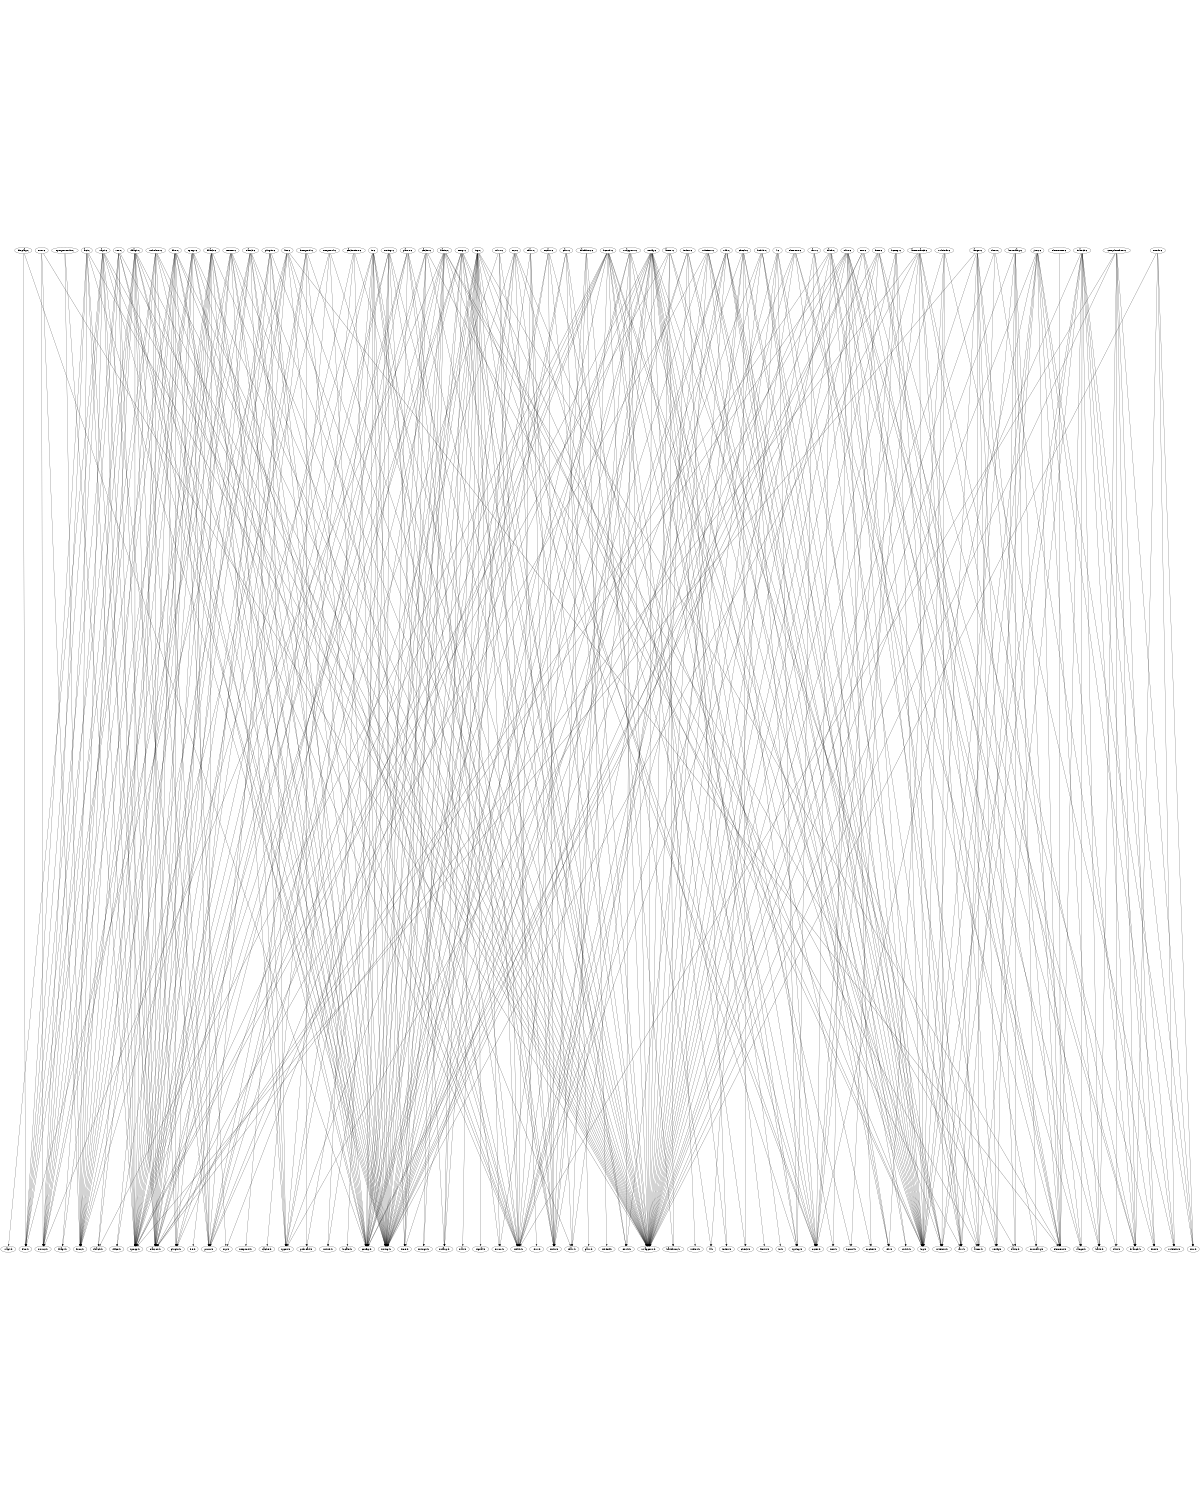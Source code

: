 digraph "source tree" {
    overlap=scale;
    size="8,10";
    ratio="fill";
    fontsize="16";
    fontname="Helvetica";
	clusterrank="local";
	"wrappers.c" -> "syslog.h"
	"spocp.c" -> "wrappers.h"
	"rm.c" -> "struct.h"
	"resset.c" -> "spocp.h"
	"oct.c" -> "config.h"
	"log.c" -> "log.h"
	"hashfunc.c" -> "hashfunc.h"
	"atommatch.c" -> "verify.h"
	"dbapi.c" -> "db0.h"
	"db0.c" -> "db0.h"
	"varr.c" -> "syslog.h"
	"sum.c" -> "struct.h"
	"slist.c" -> "string.h"
	"hash.c" -> "octet.h"
	"rm.c" -> "string.h"
	"octarr.c" -> "string.h"
	"varr.c" -> "wrappers.h"
	"rdwr.c" -> "wrappers.h"
	"parse.c" -> "proto.h"
	"atom.c" -> "atom.h"
	"parr.c" -> "string.h"
	"spocp.c" -> "spocp.h"
	"rm.c" -> "db0.h"
	"parse.c" -> "string.h"
	"aci.c" -> "func.h"
	"log.c" -> "errno.h"
	"dbapi.c" -> "wrappers.h"
	"index.c" -> "rdb.h"
	"dback.c" -> "proto.h"
	"be_cpool.c" -> "macros.h"
	"atommatch.c" -> "branch.h"
	"slist.c" -> "log.h"
	"cache.c" -> "plugin.h"
	"slist.c" -> "socket.h"
	"sexptool.c" -> "string.h"
	"ll.c" -> "wrappers.h"
	"index.c" -> "string.h"
	"index.c" -> "log.h"
	"hashfunc.c" -> "stdio.h"
	"basic.c" -> "time.h"
	"hash.c" -> "atom.h"
	"boundary.c" -> "element.h"
	"sexptool.c" -> "wrappers.h"
	"slist.c" -> "slist.h"
	"resset.c" -> "wrappers.h"
	"dbapi.c" -> "func.h"
	"slist.c" -> "macros.h"
	"resset.c" -> "macros.h"
	"junc.c" -> "ruleinst.h"
	"ssn.c" -> "config.h"
	"oct.c" -> "stdio.h"
	"sexp.c" -> "config.h"
	"match.c" -> "config.h"
	"range.c" -> "basic.h"
	"dbapi.c" -> "macros.h"
	"parr.c" -> "ll.h"
	"db0.c" -> "wrappers.h"
	"basic.c" -> "struct.h"
	"spocp.c" -> "func.h"
	"parse.c" -> "stdlib.h"
	"sexp.c" -> "proto.h"
	"io.c" -> "config.h"
	"branch.c" -> "element.h"
	"sexp.c" -> "spocp.h"
	"branch.c" -> "branch.h"
	"spocp.c" -> "struct.h"
	"verify.c" -> "proto.h"
	"check.c" -> "check.h"
	"rvapi.c" -> "stdlib.h"
	"varr.c" -> "varr.h"
	"verify.c" -> "stdint.h"
	"wrappers.c" -> "log.h"
	"rdb.c" -> "rdb.h"
	"string.c" -> "macros.h"
	"plugin.c" -> "dlfcn.h"
	"branch.c" -> "ruleinst.h"
	"ruleinfo.c" -> "ruleinfo.h"
	"verify.c" -> "spocp.h"
	"free.c" -> "config.h"
	"log.c" -> "types.h"
	"db0.c" -> "macros.h"
	"ruleinst.c" -> "octet.h"
	"ll.c" -> "varr.h"
	"junc.c" -> "ssn.h"
	"be_cpool.c" -> "string.h"
	"cachetime.c" -> "string.h"
	"match.c" -> "func.h"
	"rdb.c" -> "time.h"
	"junc.c" -> "log.h"
	"rvapi.c" -> "string.h"
	"element.c" -> "element.h"
	"match.c" -> "macros.h"
	"wrappers.c" -> "stdio.h"
	"subelem.c" -> "macros.h"
	"complex_free.c" -> "slist.h"
	"bsdrb.c" -> "wrappers.h"
	"dset.c" -> "dset.h"
	"ruleinst.c" -> "log.h"
	"verify.c" -> "wrappers.h"
	"subelem.c" -> "string.h"
	"atom.c" -> "wrappers.h"
	"boundary.c" -> "verify.h"
	"sexp.c" -> "result.h"
	"plugin.c" -> "wrappers.h"
	"bcexp.c" -> "octet.h"
	"subelem.c" -> "func.h"
	"check.c" -> "wrappers.h"
	"resset.c" -> "types.h"
	"cache.c" -> "string.h"
	"element_I.c" -> "element.h"
	"dback.c" -> "plugin.h"
	"spocp.c" -> "string.h"
	"verify.c" -> "inet.h"
	"free.c" -> "range.h"
	"atommatch.c" -> "wrappers.h"
	"db0.c" -> "plugin.h"
	"range.c" -> "verify.h"
	"rdb.c" -> "ruleinst.h"
	"range.c" -> "log.h"
	"rdb.c" -> "wrappers.h"
	"verify.c" -> "in.h"
	"log.c" -> "stdarg.h"
	"string.c" -> "spocp.h"
	"ruleinst.c" -> "wrappers.h"
	"aci.c" -> "string.h"
	"hash.c" -> "macros.h"
	"wrappers.c" -> "string.h"
	"dset.c" -> "varr.h"
	"verify.c" -> "limits.h"
	"basic.c" -> "wrappers.h"
	"basic.c" -> "atom.h"
	"sexptool.c" -> "func.h"
	"sexp.c" -> "string.h"
	"oct.c" -> "string.h"
	"sha1.c" -> "string.h"
	"range.c" -> "atom.h"
	"string.c" -> "wrappers.h"
	"rdwr.c" -> "rdwr.h"
	"plugin.c" -> "plugin.h"
	"dback.c" -> "types.h"
	"log.c" -> "element.h"
	"log.c" -> "strings.h"
	"oct.c" -> "stdarg.h"
	"io.c" -> "types.h"
	"boundary.c" -> "log.h"
	"db0.c" -> "func.h"
	"ruleinst.c" -> "sha1.h"
	"index.c" -> "config.h"
	"atom.c" -> "hashfunc.h"
	"ll.c" -> "log.h"
	"element.c" -> "stdlib.h"
	"ssn.c" -> "varr.h"
	"rm.c" -> "spocp.h"
	"rdwr.c" -> "plugin.h"
	"rdb.c" -> "stdlib.h"
	"dback.c" -> "config.h"
	"string.c" -> "stdio.h"
	"atommatch.c" -> "hash.h"
	"bcond.c" -> "check.h"
	"oct.c" -> "log.h"
	"cachetime.c" -> "wrappers.h"
	"slist.c" -> "element.h"
	"free.c" -> "wrappers.h"
	"sexp.c" -> "wrappers.h"
	"junc.c" -> "octet.h"
	"complex_free.c" -> "stdlib.h"
	"dback.c" -> "dlfcn.h"
	"dback.c" -> "wrappers.h"
	"slist.c" -> "boundary.h"
	"dbapi.c" -> "plugin.h"
	"plugin.c" -> "spocp.h"
	"match.c" -> "stdlib.h"
	"list.c" -> "string.h"
	"complex_free.c" -> "wrappers.h"
	"dback.c" -> "spocp.h"
	"io.c" -> "func.h"
	"basic.c" -> "macros.h"
	"range.c" -> "range.h"
	"range.c" -> "element.h"
	"bcond.c" -> "log.h"
	"check.c" -> "result.h"
	"string.c" -> "config.h"
	"parse.c" -> "wrappers.h"
	"be_cpool.c" -> "pthread.h"
	"db0.c" -> "struct.h"
	"list.c" -> "stdlib.h"
	"basic.c" -> "octet.h"
	"subelem.c" -> "db0.h"
	"rvapi.c" -> "wrappers.h"
	"subelem.c" -> "spocp.h"
	"dset.c" -> "wrappers.h"
	"dbapi.c" -> "spocp.h"
	"slist.c" -> "stdlib.h"
	"verify.c" -> "stdio.h"
	"subelem.c" -> "wrappers.h"
	"atommatch.c" -> "log.h"
	"branch.c" -> "dset.h"
	"sexp.c" -> "stdarg.h"
	"subelem.c" -> "struct.h"
	"resset.c" -> "func.h"
	"bsdrb.c" -> "bsdrb.h"
	"log.c" -> "pthread.h"
	"bcexp.c" -> "log.h"
	"ruleinst.c" -> "rdb.h"
	"log.c" -> "stdlib.h"
	"log.c" -> "result.h"
	"bcond.c" -> "bcond.h"
	"log.c" -> "stat.h"
	"range.c" -> "wrappers.h"
	"junc.c" -> "ruleinfo.h"
	"slist.c" -> "inet.h"
	"parr.c" -> "wrappers.h"
	"oct.c" -> "wrappers.h"
	"bcond.c" -> "proto.h"
	"basic.c" -> "types.h"
	"complex_free.c" -> "hash.h"
	"dbapi.c" -> "stdlib.h"
	"sexp.c" -> "macros.h"
	"be_cpool.c" -> "wrappers.h"
	"bsdrb.c" -> "log.h"
	"bcexp.c" -> "bcond.h"
	"branch.c" -> "ssn.h"
	"list.c" -> "proto.h"
	"basic.c" -> "basic.h"
	"dbapi.c" -> "config.h"
	"display.c" -> "config.h"
	"io.c" -> "spocp.h"
	"match.c" -> "struct.h"
	"rvapi.c" -> "rvapi.h"
	"rdb.c" -> "string.h"
	"free.c" -> "dset.h"
	"junc.c" -> "branch.h"
	"ssn.c" -> "branch.h"
	"cache.c" -> "config.h"
	"verify.c" -> "types.h"
	"slist.c" -> "types.h"
	"ll.c" -> "stdlib.h"
	"io.c" -> "stdio.h"
	"ssn_b.c" -> "ssn.h"
	"branch.c" -> "ruleinfo.h"
	"rdb.c" -> "log.h"
	"list.c" -> "macros.h"
	"basic.c" -> "string.h"
	"bcond.c" -> "dback.h"
	"complex_free.c" -> "ssn.h"
	"sexp.c" -> "stdio.h"
	"parse.c" -> "spocp.h"
	"element.c" -> "range.h"
	"bcond.c" -> "wrappers.h"
	"verify.c" -> "errno.h"
	"spocp_result.c" -> "func.h"
	"range.c" -> "spocp.h"
	"element.c" -> "wrappers.h"
	"ruleinst.c" -> "ruleinst.h"
	"aci.c" -> "db0.h"
	"io.c" -> "time.h"
	"basic.c" -> "config.h"
	"ssn.c" -> "string.h"
	"bsdrb.c" -> "stdlib.h"
	"atom.c" -> "spocp.h"
	"junc.c" -> "element.h"
	"match.c" -> "string.h"
	"basic.c" -> "strings.h"
	"atommatch.c" -> "octet.h"
	"rm.c" -> "func.h"
	"bcexp.c" -> "wrappers.h"
	"db0.c" -> "string.h"
	"octarr.c" -> "config.h"
	"varr.c" -> "log.h"
	"ssn_b.c" -> "ruleinfo.h"
	"sha1.c" -> "sha1.h"
	"sexp.c" -> "octet.h"
	"branch.c" -> "range.h"
	"rm.c" -> "macros.h"
	"hash.c" -> "string.h"
	"octarr.c" -> "stdio.h"
	"oct.c" -> "proto.h"
	"spocp.c" -> "proto.h"
	"octarr.c" -> "wrappers.h"
	"bcond.c" -> "plugin.h"
	"string.c" -> "stdarg.h"
	"rdwr.c" -> "stdlib.h"
	"cache.c" -> "wrappers.h"
	"spocp.c" -> "dbapi.h"
	"bcond.c" -> "sha1.h"
	"hashfunc.c" -> "stdlib.h"
	"rdb.c" -> "bsdrb.h"
	"parse.c" -> "macros.h"
	"aci.c" -> "spocp.h"
	"check.c" -> "ruleinst.h"
	"dback.c" -> "dback.h"
	"octarr.c" -> "octet.h"
	"verify.c" -> "octet.h"
	"free.c" -> "stdlib.h"
	"aci.c" -> "struct.h"
	"match.c" -> "types.h"
	"verify.c" -> "syslog.h"
	"string.c" -> "string.h"
	"be_cpool.c" -> "spocp.h"
	"match.c" -> "wrappers.h"
	"rvapi.c" -> "struct.h"
	"complex_free.c" -> "branch.h"
	"wrappers.c" -> "result.h"
	"parse.c" -> "stdio.h"
	"bcexp.c" -> "varr.h"
	"bcond.c" -> "spocp.h"
	"sha1.c" -> "stdlib.h"
	"aci.c" -> "wrappers.h"
	"junc.c" -> "hash.h"
	"io.c" -> "stdlib.h"
	"rvapi.c" -> "spocp.h"
	"match.c" -> "spocp.h"
	"subelem.c" -> "stdlib.h"
	"boundary.c" -> "boundary.h"
	"log.c" -> "signal.h"
	"junc.c" -> "wrappers.h"
	"verify.c" -> "config.h"
	"index.c" -> "wrappers.h"
	"list.c" -> "spocp.h"
	"db0.c" -> "spocp.h"
	"dback.c" -> "func.h"
	"sum.c" -> "func.h"
	"boundary.c" -> "basic.h"
	"wrappers.c" -> "wrappers.h"
	"verify.c" -> "verify.h"
	"element.c" -> "log.h"
	"spocp.c" -> "stdlib.h"
	"dbapi.c" -> "dbapi.h"
	"branch.c" -> "wrappers.h"
	"resset.c" -> "stdlib.h"
	"hash.c" -> "hash.h"
	"spocp.c" -> "config.h"
	"plugin.c" -> "config.h"
	"cache.c" -> "varr.h"
	"rvapi.c" -> "proto.h"
	"hash.c" -> "verify.h"
	"spocp_result.c" -> "spocp.h"
	"ssn.c" -> "element.h"
	"cache.c" -> "spocp.h"
	"atommatch.c" -> "string.h"
	"ssn.c" -> "wrappers.h"
	"free.c" -> "octet.h"
	"verify.c" -> "socket.h"
	"resset.c" -> "config.h"
	"plugin.c" -> "types.h"
	"ruleinfo.c" -> "rdb.h"
	"dbapi.c" -> "struct.h"
	"dback.c" -> "string.h"
	"verify.c" -> "stdlib.h"
	"log.c" -> "config.h"
	"branch.c" -> "hash.h"
	"log.c" -> "stdio.h"
	"parr.c" -> "config.h"
	"cachetime.c" -> "cache.h"
	"be_cpool.c" -> "be.h"
	"sexptool.c" -> "sexptool.h"
	"log.c" -> "string.h"
	"string.c" -> "locale.h"
	"ssn_b.c" -> "wrappers.h"
	"slist.c" -> "varr.h"
	"io.c" -> "errno.h"
	"free.c" -> "element.h"
	"rvapi.c" -> "db0.h"
	"io.c" -> "string.h"
	"index.c" -> "index.h"
	"list.c" -> "db0.h"
	"boundary.c" -> "wrappers.h"
	"hash.c" -> "wrappers.h"
	"list.c" -> "wrappers.h"
	"parr.c" -> "parr.h"
	"bsdrb.c" -> "ruleinst.h"
	"ssn_b.c" -> "branch.h"
	"ruleinst.c" -> "macros.h"
	"bcond.c" -> "octet.h"
	"db0.c" -> "evp.h"
	"subelem.c" -> "proto.h"
	"junc.c" -> "varr.h"
	"spocp.c" -> "macros.h"
	"check.c" -> "octet.h"
	"aci.c" -> "macros.h"
	"slist.c" -> "wrappers.h"
	"rdb.c" -> "stdio.h"
	"check.c" -> "string.h"
	"atom.c" -> "config.h"
	"rm.c" -> "config.h"
	"log.c" -> "syslog.h"
	"log.c" -> "unistd.h"
	"atommatch.c" -> "atom.h"
	"bcond.c" -> "string.h"
	"check.c" -> "log.h"
	"cachetime.c" -> "spocp.h"
	"dbapi.c" -> "proto.h"
	"sha1.c" -> "stdio.h"
	"element.c" -> "string.h"
	"db0.c" -> "sha1.h"
	"db0.c" -> "config.h"
	"bsdrb.c" -> "string.h"
	"cache.c" -> "time.h"
	"atom.c" -> "log.h"
	"basic.c" -> "proto.h"
	"plugin.c" -> "string.h"
	"atommatch.c" -> "macros.h"
	"rm.c" -> "wrappers.h"
	"hash.c" -> "log.h"
	"ruleinfo.c" -> "ruleinst.h"
	"bcond.c" -> "index.h"
	"list.c" -> "element.h"
	"branch.c" -> "log.h"
	"resset.c" -> "string.h"
	"io.c" -> "unistd.h"
	"verify.c" -> "string.h"
	"log.c" -> "time.h"
	"dbapi.c" -> "string.h"
	"oct.c" -> "octet.h"
	"resset.c" -> "struct.h"
	"db0.c" -> "dback.h"
	"complex_free.c" -> "dset.h"
	"verify.c" -> "log.h"
	"display.c" -> "db0.h"
	"bcond.c" -> "ruleinst.h"
	"sum.c" -> "wrappers.h"
	"ruleinfo.c" -> "log.h"
	"branch.c" -> "atom.h"
	"dback.c" -> "macros.h"
	"slist.c" -> "branch.h"
	"ruleinst.c" -> "string.h"
	"sexp.c" -> "log.h"
	"hashfunc.c" -> "stddef.h"
	"ll.c" -> "ll.h"
	"rvapi.c" -> "macros.h"
	"rvapi.c" -> "func.h"
	"list.c" -> "func.h"
	"wrappers.c" -> "config.h"
	"ruleinfo.c" -> "wrappers.h"
	"bcond.c" -> "evp.h"
	"ll.c" -> "syslog.h"
}
